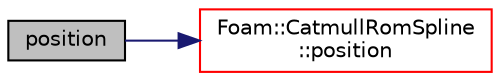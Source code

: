 digraph "position"
{
  bgcolor="transparent";
  edge [fontname="Helvetica",fontsize="10",labelfontname="Helvetica",labelfontsize="10"];
  node [fontname="Helvetica",fontsize="10",shape=record];
  rankdir="LR";
  Node58 [label="position",height=0.2,width=0.4,color="black", fillcolor="grey75", style="filled", fontcolor="black"];
  Node58 -> Node59 [color="midnightblue",fontsize="10",style="solid",fontname="Helvetica"];
  Node59 [label="Foam::CatmullRomSpline\l::position",height=0.2,width=0.4,color="red",URL="$a25765.html#a42dfd654e4ed87b5d22015dabbb44b0c",tooltip="Return the point position corresponding to the curve parameter. "];
}
